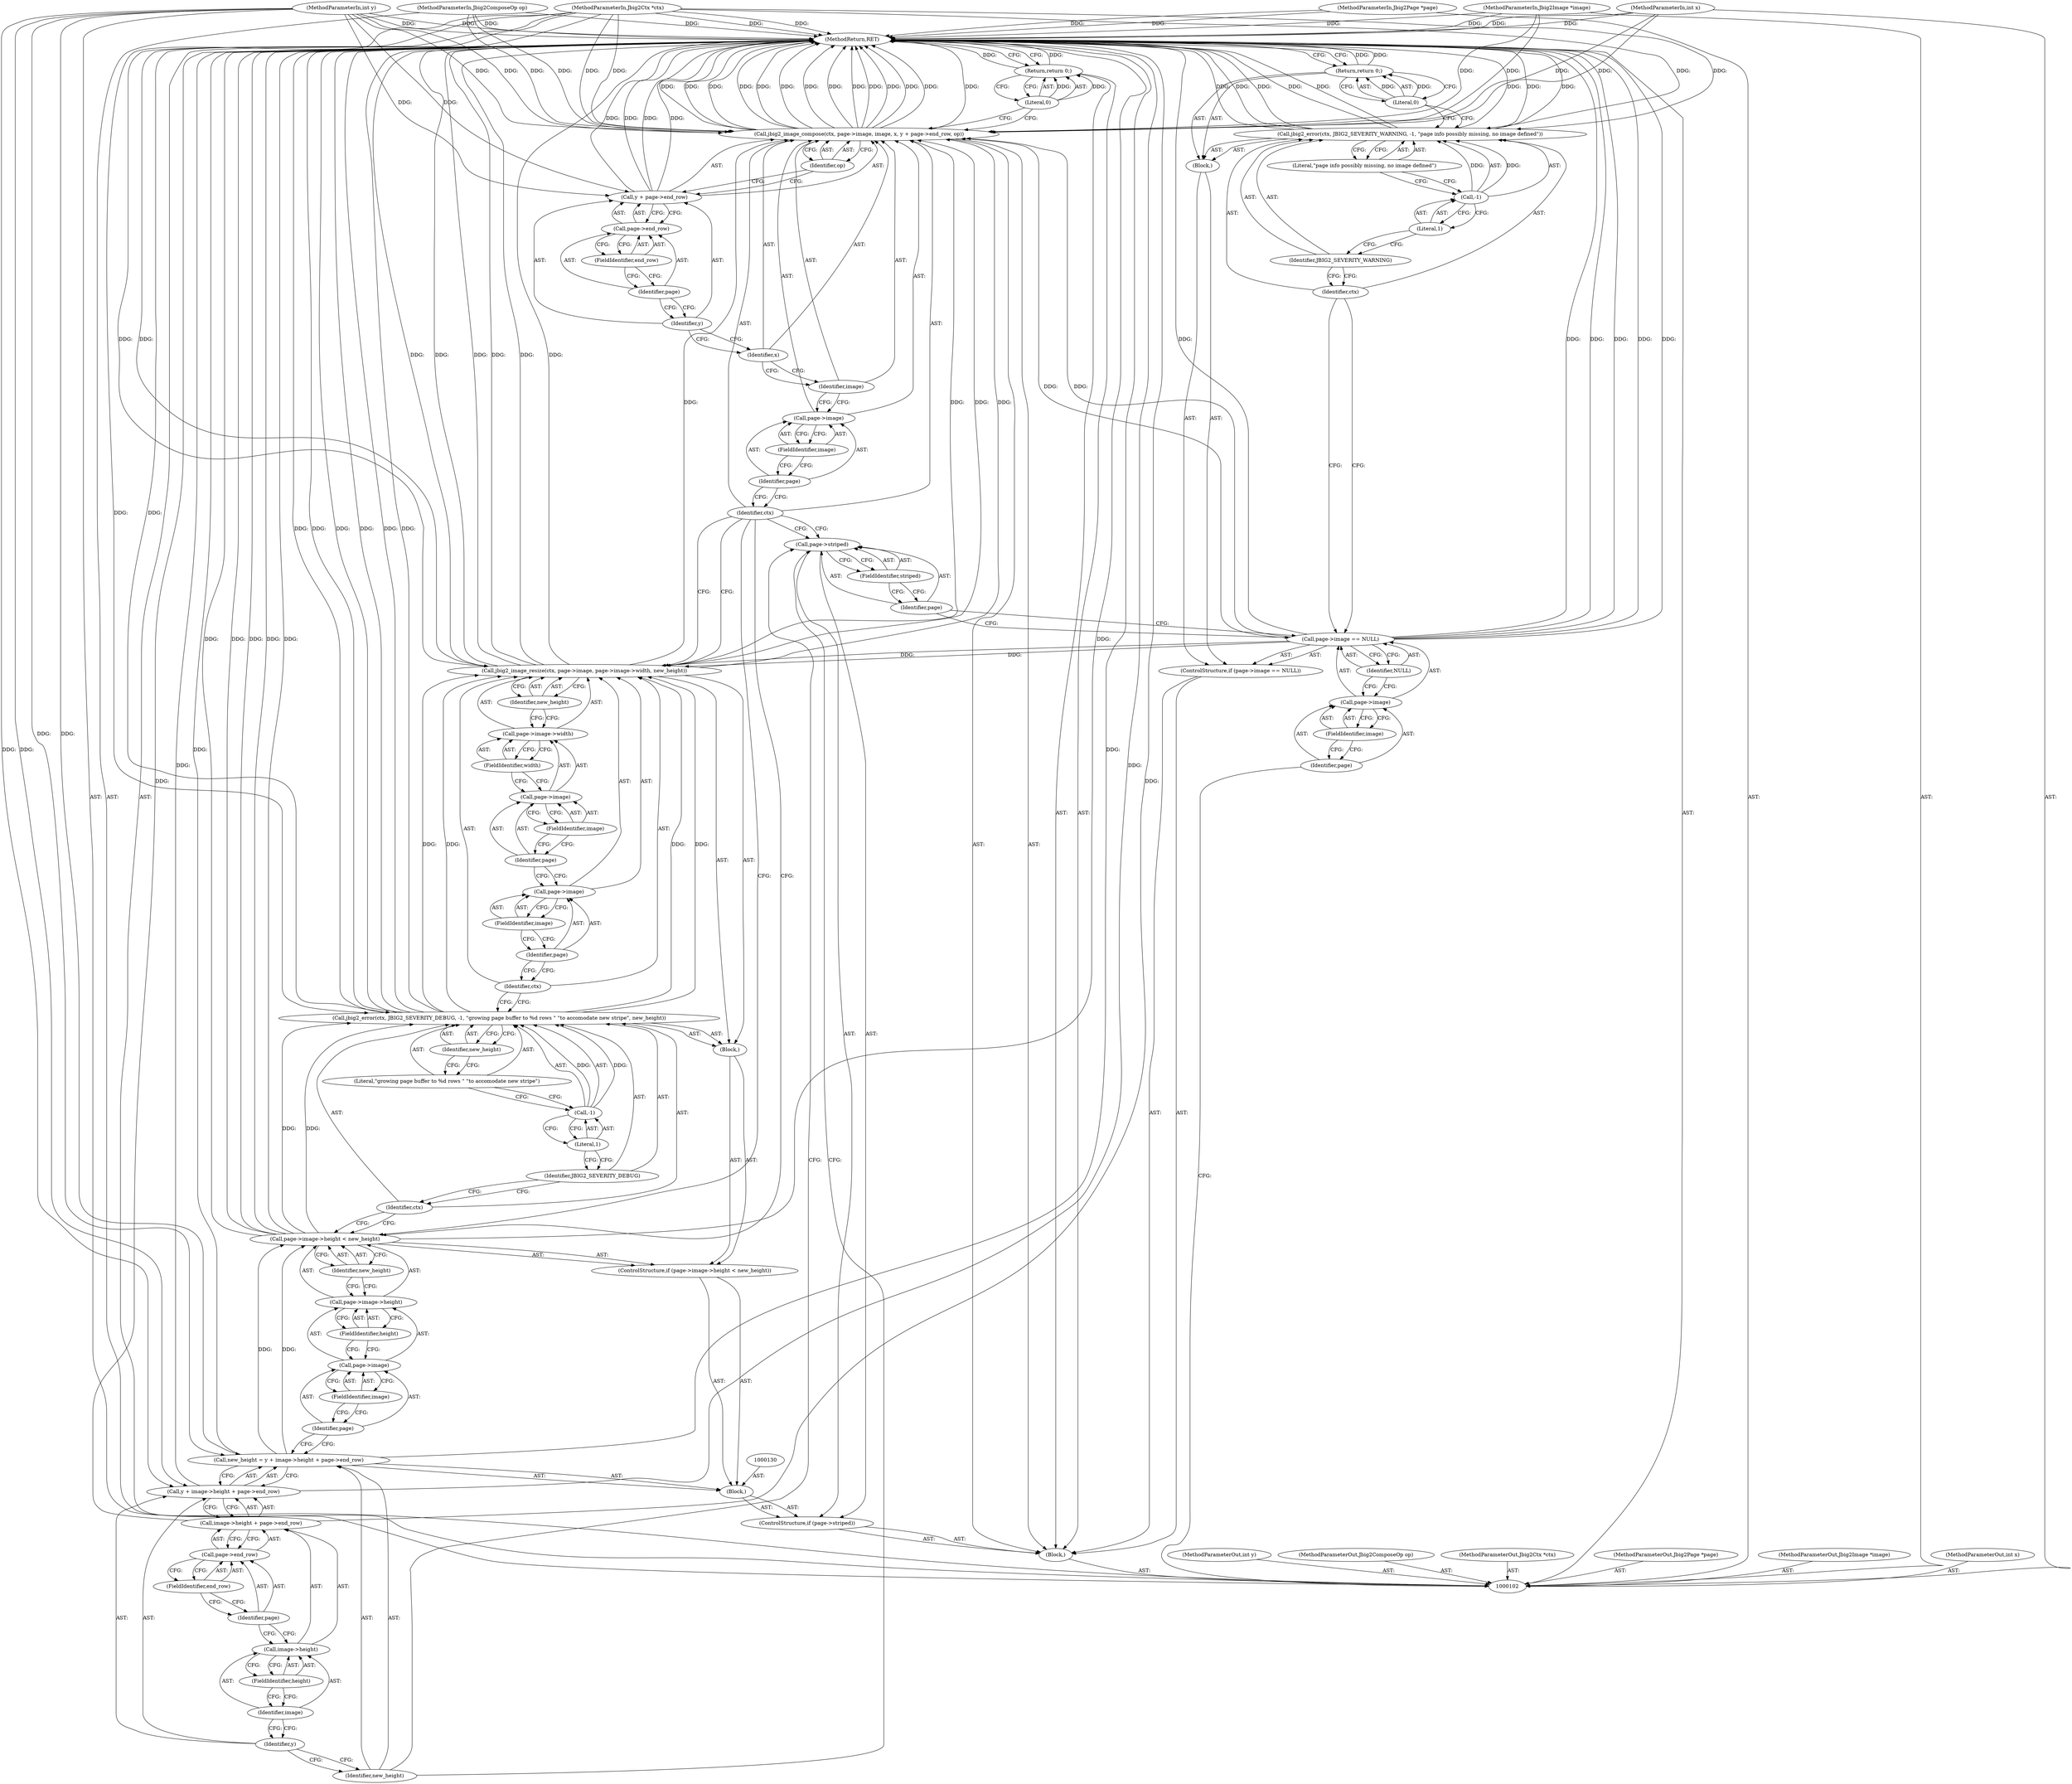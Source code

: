 digraph "0_ghostscript_e698d5c11d27212aa1098bc5b1673a3378563092_10" {
"1000184" [label="(MethodReturn,RET)"];
"1000103" [label="(MethodParameterIn,Jbig2Ctx *ctx)"];
"1000248" [label="(MethodParameterOut,Jbig2Ctx *ctx)"];
"1000104" [label="(MethodParameterIn,Jbig2Page *page)"];
"1000249" [label="(MethodParameterOut,Jbig2Page *page)"];
"1000105" [label="(MethodParameterIn,Jbig2Image *image)"];
"1000250" [label="(MethodParameterOut,Jbig2Image *image)"];
"1000106" [label="(MethodParameterIn,int x)"];
"1000251" [label="(MethodParameterOut,int x)"];
"1000107" [label="(MethodParameterIn,int y)"];
"1000252" [label="(MethodParameterOut,int y)"];
"1000108" [label="(MethodParameterIn,Jbig2ComposeOp op)"];
"1000253" [label="(MethodParameterOut,Jbig2ComposeOp op)"];
"1000128" [label="(FieldIdentifier,striped)"];
"1000125" [label="(ControlStructure,if (page->striped))"];
"1000126" [label="(Call,page->striped)"];
"1000127" [label="(Identifier,page)"];
"1000131" [label="(Call,new_height = y + image->height + page->end_row)"];
"1000132" [label="(Identifier,new_height)"];
"1000133" [label="(Call,y + image->height + page->end_row)"];
"1000134" [label="(Identifier,y)"];
"1000135" [label="(Call,image->height + page->end_row)"];
"1000136" [label="(Call,image->height)"];
"1000137" [label="(Identifier,image)"];
"1000138" [label="(FieldIdentifier,height)"];
"1000139" [label="(Call,page->end_row)"];
"1000140" [label="(Identifier,page)"];
"1000141" [label="(FieldIdentifier,end_row)"];
"1000129" [label="(Block,)"];
"1000143" [label="(Call,page->image->height < new_height)"];
"1000144" [label="(Call,page->image->height)"];
"1000145" [label="(Call,page->image)"];
"1000146" [label="(Identifier,page)"];
"1000147" [label="(FieldIdentifier,image)"];
"1000148" [label="(FieldIdentifier,height)"];
"1000149" [label="(Identifier,new_height)"];
"1000150" [label="(Block,)"];
"1000142" [label="(ControlStructure,if (page->image->height < new_height))"];
"1000157" [label="(Identifier,new_height)"];
"1000151" [label="(Call,jbig2_error(ctx, JBIG2_SEVERITY_DEBUG, -1, \"growing page buffer to %d rows \" \"to accomodate new stripe\", new_height))"];
"1000152" [label="(Identifier,ctx)"];
"1000153" [label="(Identifier,JBIG2_SEVERITY_DEBUG)"];
"1000154" [label="(Call,-1)"];
"1000155" [label="(Literal,1)"];
"1000156" [label="(Literal,\"growing page buffer to %d rows \" \"to accomodate new stripe\")"];
"1000158" [label="(Call,jbig2_image_resize(ctx, page->image, page->image->width, new_height))"];
"1000159" [label="(Identifier,ctx)"];
"1000160" [label="(Call,page->image)"];
"1000161" [label="(Identifier,page)"];
"1000162" [label="(FieldIdentifier,image)"];
"1000163" [label="(Call,page->image->width)"];
"1000164" [label="(Call,page->image)"];
"1000165" [label="(Identifier,page)"];
"1000166" [label="(FieldIdentifier,image)"];
"1000167" [label="(FieldIdentifier,width)"];
"1000168" [label="(Identifier,new_height)"];
"1000170" [label="(Identifier,ctx)"];
"1000171" [label="(Call,page->image)"];
"1000172" [label="(Identifier,page)"];
"1000173" [label="(FieldIdentifier,image)"];
"1000169" [label="(Call,jbig2_image_compose(ctx, page->image, image, x, y + page->end_row, op))"];
"1000174" [label="(Identifier,image)"];
"1000175" [label="(Identifier,x)"];
"1000176" [label="(Call,y + page->end_row)"];
"1000177" [label="(Identifier,y)"];
"1000178" [label="(Call,page->end_row)"];
"1000179" [label="(Identifier,page)"];
"1000180" [label="(FieldIdentifier,end_row)"];
"1000181" [label="(Identifier,op)"];
"1000109" [label="(Block,)"];
"1000183" [label="(Literal,0)"];
"1000182" [label="(Return,return 0;)"];
"1000114" [label="(FieldIdentifier,image)"];
"1000115" [label="(Identifier,NULL)"];
"1000116" [label="(Block,)"];
"1000110" [label="(ControlStructure,if (page->image == NULL))"];
"1000111" [label="(Call,page->image == NULL)"];
"1000112" [label="(Call,page->image)"];
"1000113" [label="(Identifier,page)"];
"1000118" [label="(Identifier,ctx)"];
"1000119" [label="(Identifier,JBIG2_SEVERITY_WARNING)"];
"1000120" [label="(Call,-1)"];
"1000121" [label="(Literal,1)"];
"1000122" [label="(Literal,\"page info possibly missing, no image defined\")"];
"1000117" [label="(Call,jbig2_error(ctx, JBIG2_SEVERITY_WARNING, -1, \"page info possibly missing, no image defined\"))"];
"1000124" [label="(Literal,0)"];
"1000123" [label="(Return,return 0;)"];
"1000184" -> "1000102"  [label="AST: "];
"1000184" -> "1000123"  [label="CFG: "];
"1000184" -> "1000182"  [label="CFG: "];
"1000158" -> "1000184"  [label="DDG: "];
"1000158" -> "1000184"  [label="DDG: "];
"1000158" -> "1000184"  [label="DDG: "];
"1000108" -> "1000184"  [label="DDG: "];
"1000169" -> "1000184"  [label="DDG: "];
"1000169" -> "1000184"  [label="DDG: "];
"1000169" -> "1000184"  [label="DDG: "];
"1000169" -> "1000184"  [label="DDG: "];
"1000169" -> "1000184"  [label="DDG: "];
"1000169" -> "1000184"  [label="DDG: "];
"1000169" -> "1000184"  [label="DDG: "];
"1000104" -> "1000184"  [label="DDG: "];
"1000105" -> "1000184"  [label="DDG: "];
"1000111" -> "1000184"  [label="DDG: "];
"1000111" -> "1000184"  [label="DDG: "];
"1000111" -> "1000184"  [label="DDG: "];
"1000151" -> "1000184"  [label="DDG: "];
"1000151" -> "1000184"  [label="DDG: "];
"1000151" -> "1000184"  [label="DDG: "];
"1000117" -> "1000184"  [label="DDG: "];
"1000117" -> "1000184"  [label="DDG: "];
"1000117" -> "1000184"  [label="DDG: "];
"1000117" -> "1000184"  [label="DDG: "];
"1000176" -> "1000184"  [label="DDG: "];
"1000176" -> "1000184"  [label="DDG: "];
"1000107" -> "1000184"  [label="DDG: "];
"1000143" -> "1000184"  [label="DDG: "];
"1000143" -> "1000184"  [label="DDG: "];
"1000143" -> "1000184"  [label="DDG: "];
"1000103" -> "1000184"  [label="DDG: "];
"1000131" -> "1000184"  [label="DDG: "];
"1000133" -> "1000184"  [label="DDG: "];
"1000135" -> "1000184"  [label="DDG: "];
"1000106" -> "1000184"  [label="DDG: "];
"1000182" -> "1000184"  [label="DDG: "];
"1000123" -> "1000184"  [label="DDG: "];
"1000103" -> "1000102"  [label="AST: "];
"1000103" -> "1000184"  [label="DDG: "];
"1000103" -> "1000117"  [label="DDG: "];
"1000103" -> "1000151"  [label="DDG: "];
"1000103" -> "1000158"  [label="DDG: "];
"1000103" -> "1000169"  [label="DDG: "];
"1000248" -> "1000102"  [label="AST: "];
"1000104" -> "1000102"  [label="AST: "];
"1000104" -> "1000184"  [label="DDG: "];
"1000249" -> "1000102"  [label="AST: "];
"1000105" -> "1000102"  [label="AST: "];
"1000105" -> "1000184"  [label="DDG: "];
"1000105" -> "1000169"  [label="DDG: "];
"1000250" -> "1000102"  [label="AST: "];
"1000106" -> "1000102"  [label="AST: "];
"1000106" -> "1000184"  [label="DDG: "];
"1000106" -> "1000169"  [label="DDG: "];
"1000251" -> "1000102"  [label="AST: "];
"1000107" -> "1000102"  [label="AST: "];
"1000107" -> "1000184"  [label="DDG: "];
"1000107" -> "1000131"  [label="DDG: "];
"1000107" -> "1000133"  [label="DDG: "];
"1000107" -> "1000169"  [label="DDG: "];
"1000107" -> "1000176"  [label="DDG: "];
"1000252" -> "1000102"  [label="AST: "];
"1000108" -> "1000102"  [label="AST: "];
"1000108" -> "1000184"  [label="DDG: "];
"1000108" -> "1000169"  [label="DDG: "];
"1000253" -> "1000102"  [label="AST: "];
"1000128" -> "1000126"  [label="AST: "];
"1000128" -> "1000127"  [label="CFG: "];
"1000126" -> "1000128"  [label="CFG: "];
"1000125" -> "1000109"  [label="AST: "];
"1000126" -> "1000125"  [label="AST: "];
"1000129" -> "1000125"  [label="AST: "];
"1000126" -> "1000125"  [label="AST: "];
"1000126" -> "1000128"  [label="CFG: "];
"1000127" -> "1000126"  [label="AST: "];
"1000128" -> "1000126"  [label="AST: "];
"1000132" -> "1000126"  [label="CFG: "];
"1000170" -> "1000126"  [label="CFG: "];
"1000127" -> "1000126"  [label="AST: "];
"1000127" -> "1000111"  [label="CFG: "];
"1000128" -> "1000127"  [label="CFG: "];
"1000131" -> "1000129"  [label="AST: "];
"1000131" -> "1000133"  [label="CFG: "];
"1000132" -> "1000131"  [label="AST: "];
"1000133" -> "1000131"  [label="AST: "];
"1000146" -> "1000131"  [label="CFG: "];
"1000131" -> "1000184"  [label="DDG: "];
"1000107" -> "1000131"  [label="DDG: "];
"1000131" -> "1000143"  [label="DDG: "];
"1000132" -> "1000131"  [label="AST: "];
"1000132" -> "1000126"  [label="CFG: "];
"1000134" -> "1000132"  [label="CFG: "];
"1000133" -> "1000131"  [label="AST: "];
"1000133" -> "1000135"  [label="CFG: "];
"1000134" -> "1000133"  [label="AST: "];
"1000135" -> "1000133"  [label="AST: "];
"1000131" -> "1000133"  [label="CFG: "];
"1000133" -> "1000184"  [label="DDG: "];
"1000107" -> "1000133"  [label="DDG: "];
"1000134" -> "1000133"  [label="AST: "];
"1000134" -> "1000132"  [label="CFG: "];
"1000137" -> "1000134"  [label="CFG: "];
"1000135" -> "1000133"  [label="AST: "];
"1000135" -> "1000139"  [label="CFG: "];
"1000136" -> "1000135"  [label="AST: "];
"1000139" -> "1000135"  [label="AST: "];
"1000133" -> "1000135"  [label="CFG: "];
"1000135" -> "1000184"  [label="DDG: "];
"1000136" -> "1000135"  [label="AST: "];
"1000136" -> "1000138"  [label="CFG: "];
"1000137" -> "1000136"  [label="AST: "];
"1000138" -> "1000136"  [label="AST: "];
"1000140" -> "1000136"  [label="CFG: "];
"1000137" -> "1000136"  [label="AST: "];
"1000137" -> "1000134"  [label="CFG: "];
"1000138" -> "1000137"  [label="CFG: "];
"1000138" -> "1000136"  [label="AST: "];
"1000138" -> "1000137"  [label="CFG: "];
"1000136" -> "1000138"  [label="CFG: "];
"1000139" -> "1000135"  [label="AST: "];
"1000139" -> "1000141"  [label="CFG: "];
"1000140" -> "1000139"  [label="AST: "];
"1000141" -> "1000139"  [label="AST: "];
"1000135" -> "1000139"  [label="CFG: "];
"1000140" -> "1000139"  [label="AST: "];
"1000140" -> "1000136"  [label="CFG: "];
"1000141" -> "1000140"  [label="CFG: "];
"1000141" -> "1000139"  [label="AST: "];
"1000141" -> "1000140"  [label="CFG: "];
"1000139" -> "1000141"  [label="CFG: "];
"1000129" -> "1000125"  [label="AST: "];
"1000130" -> "1000129"  [label="AST: "];
"1000131" -> "1000129"  [label="AST: "];
"1000142" -> "1000129"  [label="AST: "];
"1000143" -> "1000142"  [label="AST: "];
"1000143" -> "1000149"  [label="CFG: "];
"1000144" -> "1000143"  [label="AST: "];
"1000149" -> "1000143"  [label="AST: "];
"1000152" -> "1000143"  [label="CFG: "];
"1000170" -> "1000143"  [label="CFG: "];
"1000143" -> "1000184"  [label="DDG: "];
"1000143" -> "1000184"  [label="DDG: "];
"1000143" -> "1000184"  [label="DDG: "];
"1000131" -> "1000143"  [label="DDG: "];
"1000143" -> "1000151"  [label="DDG: "];
"1000144" -> "1000143"  [label="AST: "];
"1000144" -> "1000148"  [label="CFG: "];
"1000145" -> "1000144"  [label="AST: "];
"1000148" -> "1000144"  [label="AST: "];
"1000149" -> "1000144"  [label="CFG: "];
"1000145" -> "1000144"  [label="AST: "];
"1000145" -> "1000147"  [label="CFG: "];
"1000146" -> "1000145"  [label="AST: "];
"1000147" -> "1000145"  [label="AST: "];
"1000148" -> "1000145"  [label="CFG: "];
"1000146" -> "1000145"  [label="AST: "];
"1000146" -> "1000131"  [label="CFG: "];
"1000147" -> "1000146"  [label="CFG: "];
"1000147" -> "1000145"  [label="AST: "];
"1000147" -> "1000146"  [label="CFG: "];
"1000145" -> "1000147"  [label="CFG: "];
"1000148" -> "1000144"  [label="AST: "];
"1000148" -> "1000145"  [label="CFG: "];
"1000144" -> "1000148"  [label="CFG: "];
"1000149" -> "1000143"  [label="AST: "];
"1000149" -> "1000144"  [label="CFG: "];
"1000143" -> "1000149"  [label="CFG: "];
"1000150" -> "1000142"  [label="AST: "];
"1000151" -> "1000150"  [label="AST: "];
"1000158" -> "1000150"  [label="AST: "];
"1000142" -> "1000129"  [label="AST: "];
"1000143" -> "1000142"  [label="AST: "];
"1000150" -> "1000142"  [label="AST: "];
"1000157" -> "1000151"  [label="AST: "];
"1000157" -> "1000156"  [label="CFG: "];
"1000151" -> "1000157"  [label="CFG: "];
"1000151" -> "1000150"  [label="AST: "];
"1000151" -> "1000157"  [label="CFG: "];
"1000152" -> "1000151"  [label="AST: "];
"1000153" -> "1000151"  [label="AST: "];
"1000154" -> "1000151"  [label="AST: "];
"1000156" -> "1000151"  [label="AST: "];
"1000157" -> "1000151"  [label="AST: "];
"1000159" -> "1000151"  [label="CFG: "];
"1000151" -> "1000184"  [label="DDG: "];
"1000151" -> "1000184"  [label="DDG: "];
"1000151" -> "1000184"  [label="DDG: "];
"1000103" -> "1000151"  [label="DDG: "];
"1000154" -> "1000151"  [label="DDG: "];
"1000143" -> "1000151"  [label="DDG: "];
"1000151" -> "1000158"  [label="DDG: "];
"1000151" -> "1000158"  [label="DDG: "];
"1000152" -> "1000151"  [label="AST: "];
"1000152" -> "1000143"  [label="CFG: "];
"1000153" -> "1000152"  [label="CFG: "];
"1000153" -> "1000151"  [label="AST: "];
"1000153" -> "1000152"  [label="CFG: "];
"1000155" -> "1000153"  [label="CFG: "];
"1000154" -> "1000151"  [label="AST: "];
"1000154" -> "1000155"  [label="CFG: "];
"1000155" -> "1000154"  [label="AST: "];
"1000156" -> "1000154"  [label="CFG: "];
"1000154" -> "1000151"  [label="DDG: "];
"1000155" -> "1000154"  [label="AST: "];
"1000155" -> "1000153"  [label="CFG: "];
"1000154" -> "1000155"  [label="CFG: "];
"1000156" -> "1000151"  [label="AST: "];
"1000156" -> "1000154"  [label="CFG: "];
"1000157" -> "1000156"  [label="CFG: "];
"1000158" -> "1000150"  [label="AST: "];
"1000158" -> "1000168"  [label="CFG: "];
"1000159" -> "1000158"  [label="AST: "];
"1000160" -> "1000158"  [label="AST: "];
"1000163" -> "1000158"  [label="AST: "];
"1000168" -> "1000158"  [label="AST: "];
"1000170" -> "1000158"  [label="CFG: "];
"1000158" -> "1000184"  [label="DDG: "];
"1000158" -> "1000184"  [label="DDG: "];
"1000158" -> "1000184"  [label="DDG: "];
"1000151" -> "1000158"  [label="DDG: "];
"1000151" -> "1000158"  [label="DDG: "];
"1000103" -> "1000158"  [label="DDG: "];
"1000111" -> "1000158"  [label="DDG: "];
"1000158" -> "1000169"  [label="DDG: "];
"1000158" -> "1000169"  [label="DDG: "];
"1000159" -> "1000158"  [label="AST: "];
"1000159" -> "1000151"  [label="CFG: "];
"1000161" -> "1000159"  [label="CFG: "];
"1000160" -> "1000158"  [label="AST: "];
"1000160" -> "1000162"  [label="CFG: "];
"1000161" -> "1000160"  [label="AST: "];
"1000162" -> "1000160"  [label="AST: "];
"1000165" -> "1000160"  [label="CFG: "];
"1000161" -> "1000160"  [label="AST: "];
"1000161" -> "1000159"  [label="CFG: "];
"1000162" -> "1000161"  [label="CFG: "];
"1000162" -> "1000160"  [label="AST: "];
"1000162" -> "1000161"  [label="CFG: "];
"1000160" -> "1000162"  [label="CFG: "];
"1000163" -> "1000158"  [label="AST: "];
"1000163" -> "1000167"  [label="CFG: "];
"1000164" -> "1000163"  [label="AST: "];
"1000167" -> "1000163"  [label="AST: "];
"1000168" -> "1000163"  [label="CFG: "];
"1000164" -> "1000163"  [label="AST: "];
"1000164" -> "1000166"  [label="CFG: "];
"1000165" -> "1000164"  [label="AST: "];
"1000166" -> "1000164"  [label="AST: "];
"1000167" -> "1000164"  [label="CFG: "];
"1000165" -> "1000164"  [label="AST: "];
"1000165" -> "1000160"  [label="CFG: "];
"1000166" -> "1000165"  [label="CFG: "];
"1000166" -> "1000164"  [label="AST: "];
"1000166" -> "1000165"  [label="CFG: "];
"1000164" -> "1000166"  [label="CFG: "];
"1000167" -> "1000163"  [label="AST: "];
"1000167" -> "1000164"  [label="CFG: "];
"1000163" -> "1000167"  [label="CFG: "];
"1000168" -> "1000158"  [label="AST: "];
"1000168" -> "1000163"  [label="CFG: "];
"1000158" -> "1000168"  [label="CFG: "];
"1000170" -> "1000169"  [label="AST: "];
"1000170" -> "1000158"  [label="CFG: "];
"1000170" -> "1000143"  [label="CFG: "];
"1000170" -> "1000126"  [label="CFG: "];
"1000172" -> "1000170"  [label="CFG: "];
"1000171" -> "1000169"  [label="AST: "];
"1000171" -> "1000173"  [label="CFG: "];
"1000172" -> "1000171"  [label="AST: "];
"1000173" -> "1000171"  [label="AST: "];
"1000174" -> "1000171"  [label="CFG: "];
"1000172" -> "1000171"  [label="AST: "];
"1000172" -> "1000170"  [label="CFG: "];
"1000173" -> "1000172"  [label="CFG: "];
"1000173" -> "1000171"  [label="AST: "];
"1000173" -> "1000172"  [label="CFG: "];
"1000171" -> "1000173"  [label="CFG: "];
"1000169" -> "1000109"  [label="AST: "];
"1000169" -> "1000181"  [label="CFG: "];
"1000170" -> "1000169"  [label="AST: "];
"1000171" -> "1000169"  [label="AST: "];
"1000174" -> "1000169"  [label="AST: "];
"1000175" -> "1000169"  [label="AST: "];
"1000176" -> "1000169"  [label="AST: "];
"1000181" -> "1000169"  [label="AST: "];
"1000183" -> "1000169"  [label="CFG: "];
"1000169" -> "1000184"  [label="DDG: "];
"1000169" -> "1000184"  [label="DDG: "];
"1000169" -> "1000184"  [label="DDG: "];
"1000169" -> "1000184"  [label="DDG: "];
"1000169" -> "1000184"  [label="DDG: "];
"1000169" -> "1000184"  [label="DDG: "];
"1000169" -> "1000184"  [label="DDG: "];
"1000158" -> "1000169"  [label="DDG: "];
"1000158" -> "1000169"  [label="DDG: "];
"1000103" -> "1000169"  [label="DDG: "];
"1000111" -> "1000169"  [label="DDG: "];
"1000105" -> "1000169"  [label="DDG: "];
"1000106" -> "1000169"  [label="DDG: "];
"1000107" -> "1000169"  [label="DDG: "];
"1000108" -> "1000169"  [label="DDG: "];
"1000174" -> "1000169"  [label="AST: "];
"1000174" -> "1000171"  [label="CFG: "];
"1000175" -> "1000174"  [label="CFG: "];
"1000175" -> "1000169"  [label="AST: "];
"1000175" -> "1000174"  [label="CFG: "];
"1000177" -> "1000175"  [label="CFG: "];
"1000176" -> "1000169"  [label="AST: "];
"1000176" -> "1000178"  [label="CFG: "];
"1000177" -> "1000176"  [label="AST: "];
"1000178" -> "1000176"  [label="AST: "];
"1000181" -> "1000176"  [label="CFG: "];
"1000176" -> "1000184"  [label="DDG: "];
"1000176" -> "1000184"  [label="DDG: "];
"1000107" -> "1000176"  [label="DDG: "];
"1000177" -> "1000176"  [label="AST: "];
"1000177" -> "1000175"  [label="CFG: "];
"1000179" -> "1000177"  [label="CFG: "];
"1000178" -> "1000176"  [label="AST: "];
"1000178" -> "1000180"  [label="CFG: "];
"1000179" -> "1000178"  [label="AST: "];
"1000180" -> "1000178"  [label="AST: "];
"1000176" -> "1000178"  [label="CFG: "];
"1000179" -> "1000178"  [label="AST: "];
"1000179" -> "1000177"  [label="CFG: "];
"1000180" -> "1000179"  [label="CFG: "];
"1000180" -> "1000178"  [label="AST: "];
"1000180" -> "1000179"  [label="CFG: "];
"1000178" -> "1000180"  [label="CFG: "];
"1000181" -> "1000169"  [label="AST: "];
"1000181" -> "1000176"  [label="CFG: "];
"1000169" -> "1000181"  [label="CFG: "];
"1000109" -> "1000102"  [label="AST: "];
"1000110" -> "1000109"  [label="AST: "];
"1000125" -> "1000109"  [label="AST: "];
"1000169" -> "1000109"  [label="AST: "];
"1000182" -> "1000109"  [label="AST: "];
"1000183" -> "1000182"  [label="AST: "];
"1000183" -> "1000169"  [label="CFG: "];
"1000182" -> "1000183"  [label="CFG: "];
"1000183" -> "1000182"  [label="DDG: "];
"1000182" -> "1000109"  [label="AST: "];
"1000182" -> "1000183"  [label="CFG: "];
"1000183" -> "1000182"  [label="AST: "];
"1000184" -> "1000182"  [label="CFG: "];
"1000182" -> "1000184"  [label="DDG: "];
"1000183" -> "1000182"  [label="DDG: "];
"1000114" -> "1000112"  [label="AST: "];
"1000114" -> "1000113"  [label="CFG: "];
"1000112" -> "1000114"  [label="CFG: "];
"1000115" -> "1000111"  [label="AST: "];
"1000115" -> "1000112"  [label="CFG: "];
"1000111" -> "1000115"  [label="CFG: "];
"1000116" -> "1000110"  [label="AST: "];
"1000117" -> "1000116"  [label="AST: "];
"1000123" -> "1000116"  [label="AST: "];
"1000110" -> "1000109"  [label="AST: "];
"1000111" -> "1000110"  [label="AST: "];
"1000116" -> "1000110"  [label="AST: "];
"1000111" -> "1000110"  [label="AST: "];
"1000111" -> "1000115"  [label="CFG: "];
"1000112" -> "1000111"  [label="AST: "];
"1000115" -> "1000111"  [label="AST: "];
"1000118" -> "1000111"  [label="CFG: "];
"1000127" -> "1000111"  [label="CFG: "];
"1000111" -> "1000184"  [label="DDG: "];
"1000111" -> "1000184"  [label="DDG: "];
"1000111" -> "1000184"  [label="DDG: "];
"1000111" -> "1000158"  [label="DDG: "];
"1000111" -> "1000169"  [label="DDG: "];
"1000112" -> "1000111"  [label="AST: "];
"1000112" -> "1000114"  [label="CFG: "];
"1000113" -> "1000112"  [label="AST: "];
"1000114" -> "1000112"  [label="AST: "];
"1000115" -> "1000112"  [label="CFG: "];
"1000113" -> "1000112"  [label="AST: "];
"1000113" -> "1000102"  [label="CFG: "];
"1000114" -> "1000113"  [label="CFG: "];
"1000118" -> "1000117"  [label="AST: "];
"1000118" -> "1000111"  [label="CFG: "];
"1000119" -> "1000118"  [label="CFG: "];
"1000119" -> "1000117"  [label="AST: "];
"1000119" -> "1000118"  [label="CFG: "];
"1000121" -> "1000119"  [label="CFG: "];
"1000120" -> "1000117"  [label="AST: "];
"1000120" -> "1000121"  [label="CFG: "];
"1000121" -> "1000120"  [label="AST: "];
"1000122" -> "1000120"  [label="CFG: "];
"1000120" -> "1000117"  [label="DDG: "];
"1000121" -> "1000120"  [label="AST: "];
"1000121" -> "1000119"  [label="CFG: "];
"1000120" -> "1000121"  [label="CFG: "];
"1000122" -> "1000117"  [label="AST: "];
"1000122" -> "1000120"  [label="CFG: "];
"1000117" -> "1000122"  [label="CFG: "];
"1000117" -> "1000116"  [label="AST: "];
"1000117" -> "1000122"  [label="CFG: "];
"1000118" -> "1000117"  [label="AST: "];
"1000119" -> "1000117"  [label="AST: "];
"1000120" -> "1000117"  [label="AST: "];
"1000122" -> "1000117"  [label="AST: "];
"1000124" -> "1000117"  [label="CFG: "];
"1000117" -> "1000184"  [label="DDG: "];
"1000117" -> "1000184"  [label="DDG: "];
"1000117" -> "1000184"  [label="DDG: "];
"1000117" -> "1000184"  [label="DDG: "];
"1000103" -> "1000117"  [label="DDG: "];
"1000120" -> "1000117"  [label="DDG: "];
"1000124" -> "1000123"  [label="AST: "];
"1000124" -> "1000117"  [label="CFG: "];
"1000123" -> "1000124"  [label="CFG: "];
"1000124" -> "1000123"  [label="DDG: "];
"1000123" -> "1000116"  [label="AST: "];
"1000123" -> "1000124"  [label="CFG: "];
"1000124" -> "1000123"  [label="AST: "];
"1000184" -> "1000123"  [label="CFG: "];
"1000123" -> "1000184"  [label="DDG: "];
"1000124" -> "1000123"  [label="DDG: "];
}
